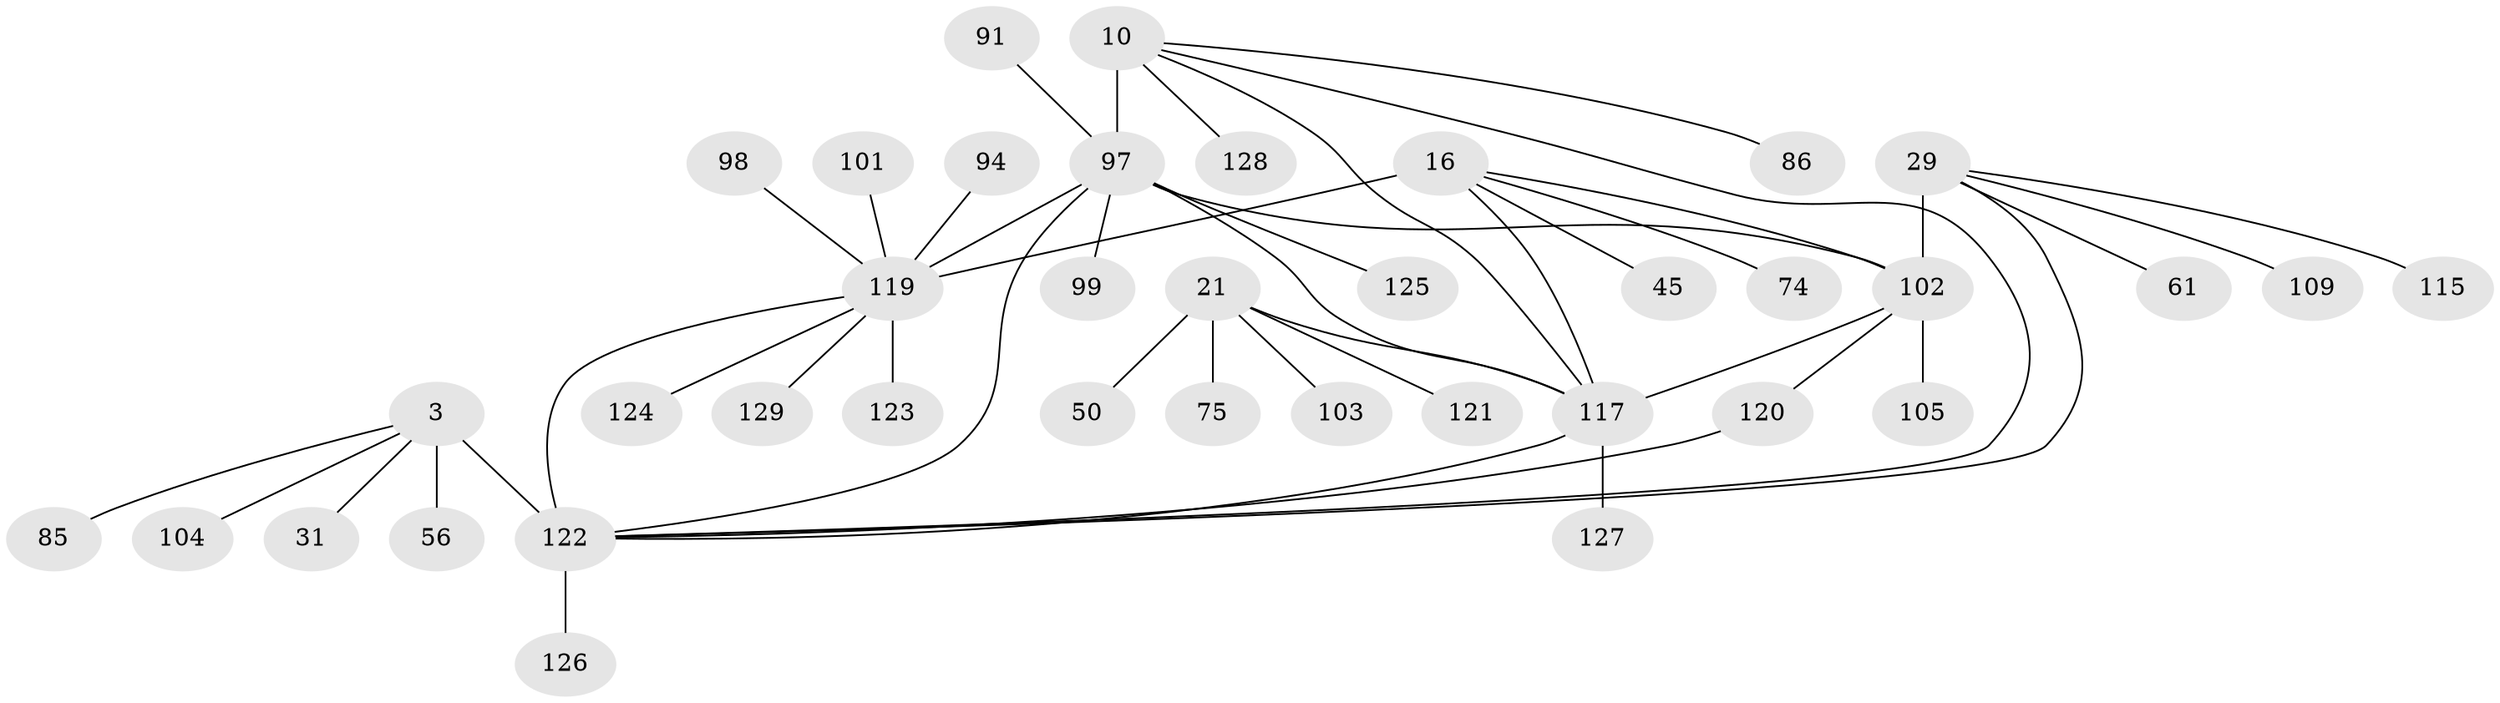 // original degree distribution, {12: 0.015503875968992248, 7: 0.05426356589147287, 11: 0.015503875968992248, 8: 0.05426356589147287, 9: 0.031007751937984496, 10: 0.031007751937984496, 6: 0.023255813953488372, 15: 0.007751937984496124, 1: 0.5968992248062015, 2: 0.12403100775193798, 4: 0.007751937984496124, 3: 0.03875968992248062}
// Generated by graph-tools (version 1.1) at 2025/58/03/04/25 21:58:59]
// undirected, 38 vertices, 46 edges
graph export_dot {
graph [start="1"]
  node [color=gray90,style=filled];
  3 [super="+2"];
  10 [super="+7"];
  16 [super="+13"];
  21 [super="+20"];
  29 [super="+25"];
  31;
  45;
  50;
  56;
  61;
  74;
  75;
  85;
  86;
  91;
  94;
  97 [super="+65+71+80+83+87"];
  98;
  99;
  101;
  102 [super="+64+30+28+60+62+67+72+76+92+96"];
  103;
  104;
  105 [super="+35"];
  109 [super="+95"];
  115 [super="+59+78"];
  117 [super="+54+113"];
  119 [super="+93+114+15+37+42+58+69+70+88+18+48"];
  120 [super="+73"];
  121;
  122 [super="+116+68+118+110+66+43+49+55+77+79+81+84+89+90+108"];
  123 [super="+32"];
  124;
  125;
  126;
  127;
  128;
  129;
  3 -- 56;
  3 -- 85;
  3 -- 104;
  3 -- 31;
  3 -- 122 [weight=8];
  10 -- 86;
  10 -- 128;
  10 -- 122;
  10 -- 97 [weight=8];
  10 -- 117;
  16 -- 74;
  16 -- 45;
  16 -- 119 [weight=9];
  16 -- 102;
  16 -- 117 [weight=2];
  21 -- 50;
  21 -- 75;
  21 -- 121;
  21 -- 103;
  21 -- 117 [weight=8];
  29 -- 61;
  29 -- 115;
  29 -- 109;
  29 -- 122;
  29 -- 102 [weight=8];
  91 -- 97;
  94 -- 119;
  97 -- 99;
  97 -- 102;
  97 -- 119 [weight=3];
  97 -- 122 [weight=2];
  97 -- 125;
  97 -- 117;
  98 -- 119;
  101 -- 119;
  102 -- 105;
  102 -- 120;
  102 -- 117;
  117 -- 122 [weight=2];
  117 -- 127;
  119 -- 129;
  119 -- 123;
  119 -- 122 [weight=2];
  119 -- 124;
  120 -- 122;
  122 -- 126;
}
